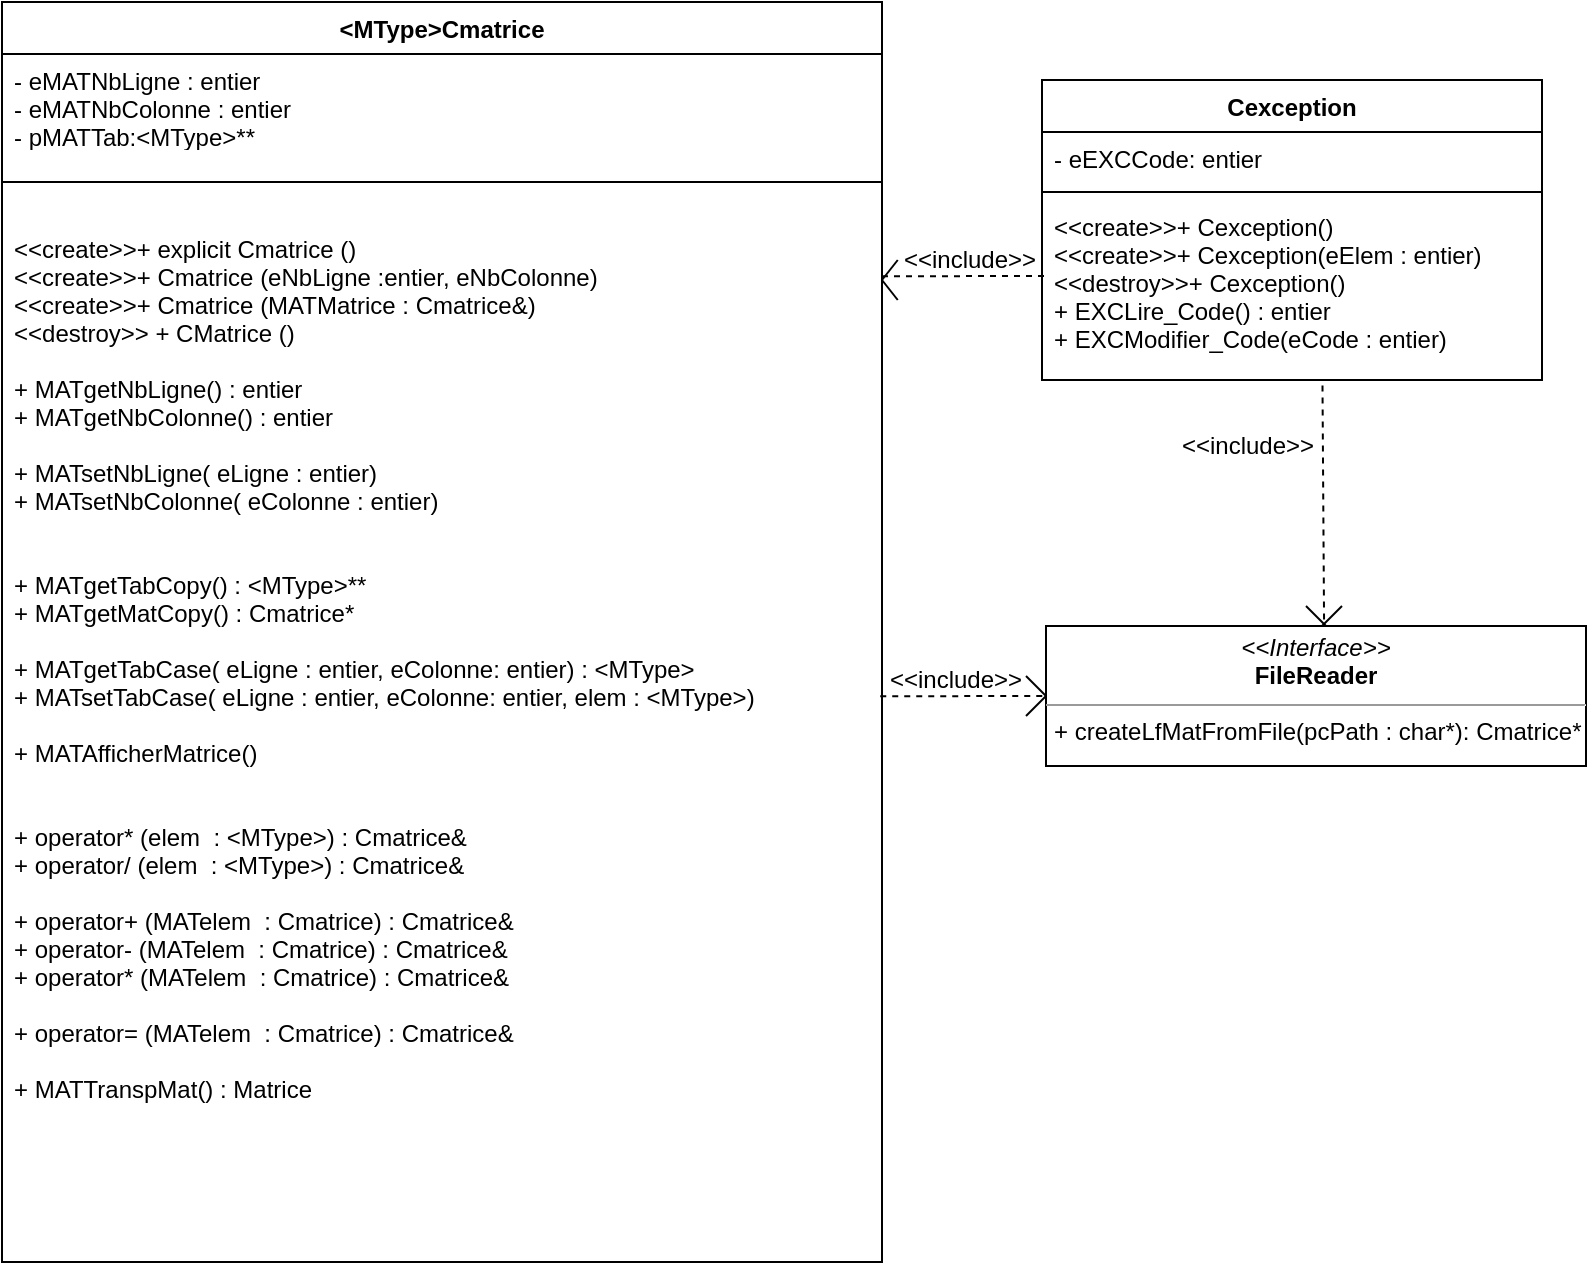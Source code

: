 <mxfile version="14.5.8" type="github">
  <diagram id="C5RBs43oDa-KdzZeNtuy" name="Page-1">
    <mxGraphModel dx="1185" dy="635" grid="1" gridSize="10" guides="1" tooltips="1" connect="1" arrows="1" fold="1" page="1" pageScale="1" pageWidth="827" pageHeight="1169" math="0" shadow="0">
      <root>
        <mxCell id="WIyWlLk6GJQsqaUBKTNV-0" />
        <mxCell id="WIyWlLk6GJQsqaUBKTNV-1" parent="WIyWlLk6GJQsqaUBKTNV-0" />
        <mxCell id="6j5N_eswq_ABTqLzLRng-0" value="&lt;MType&gt;Cmatrice" style="swimlane;fontStyle=1;align=center;verticalAlign=top;childLayout=stackLayout;horizontal=1;startSize=26;horizontalStack=0;resizeParent=1;resizeParentMax=0;resizeLast=0;collapsible=1;marginBottom=0;" parent="WIyWlLk6GJQsqaUBKTNV-1" vertex="1">
          <mxGeometry x="20" y="81" width="440" height="630" as="geometry" />
        </mxCell>
        <mxCell id="6j5N_eswq_ABTqLzLRng-1" value="- eMATNbLigne : entier&#xa;- eMATNbColonne : entier&#xa;- pMATTab:&lt;MType&gt;** &#xa;&#xa;" style="text;strokeColor=none;fillColor=none;align=left;verticalAlign=top;spacingLeft=4;spacingRight=4;overflow=hidden;rotatable=0;points=[[0,0.5],[1,0.5]];portConstraint=eastwest;" parent="6j5N_eswq_ABTqLzLRng-0" vertex="1">
          <mxGeometry y="26" width="440" height="44" as="geometry" />
        </mxCell>
        <mxCell id="6j5N_eswq_ABTqLzLRng-2" value="" style="line;strokeWidth=1;fillColor=none;align=left;verticalAlign=middle;spacingTop=-1;spacingLeft=3;spacingRight=3;rotatable=0;labelPosition=right;points=[];portConstraint=eastwest;" parent="6j5N_eswq_ABTqLzLRng-0" vertex="1">
          <mxGeometry y="70" width="440" height="40" as="geometry" />
        </mxCell>
        <mxCell id="6j5N_eswq_ABTqLzLRng-3" value="&lt;&lt;create&gt;&gt;+ explicit Cmatrice ()&#xa;&lt;&lt;create&gt;&gt;+ Cmatrice (eNbLigne :entier, eNbColonne)&#xa;&lt;&lt;create&gt;&gt;+ Cmatrice (MATMatrice : Cmatrice&amp;)&#xa;&lt;&lt;destroy&gt;&gt; + CMatrice ()&#xa;&#xa;+ MATgetNbLigne() : entier&#xa;+ MATgetNbColonne() : entier&#xa;&#xa;+ MATsetNbLigne( eLigne : entier)&#xa;+ MATsetNbColonne( eColonne : entier)&#xa;&#xa;&#xa;+ MATgetTabCopy() : &lt;MType&gt;**&#xa;+ MATgetMatCopy() : Cmatrice*&#xa;&#xa;+ MATgetTabCase( eLigne : entier, eColonne: entier) : &lt;MType&gt;&#xa;+ MATsetTabCase( eLigne : entier, eColonne: entier, elem : &lt;MType&gt;)&#xa;&#xa;+ MATAfficherMatrice()&#xa;&#xa;&#xa;+ operator* (elem  : &lt;MType&gt;) : Cmatrice&amp;&#xa;+ operator/ (elem  : &lt;MType&gt;) : Cmatrice&amp;&#xa;&#xa;+ operator+ (MATelem  : Cmatrice) : Cmatrice&amp;&#xa;+ operator- (MATelem  : Cmatrice) : Cmatrice&amp;&#xa;+ operator* (MATelem  : Cmatrice) : Cmatrice&amp;&#xa;&#xa;+ operator= (MATelem  : Cmatrice) : Cmatrice&amp;&#xa;&#xa;+ MATTranspMat() : Matrice&#xa;" style="text;strokeColor=none;fillColor=none;align=left;verticalAlign=top;spacingLeft=4;spacingRight=4;overflow=hidden;rotatable=0;points=[[0,0.5],[1,0.5]];portConstraint=eastwest;" parent="6j5N_eswq_ABTqLzLRng-0" vertex="1">
          <mxGeometry y="110" width="440" height="520" as="geometry" />
        </mxCell>
        <mxCell id="UPzAUhYSlvsAUSQlGG3C-1" value="Cexception" style="swimlane;fontStyle=1;align=center;verticalAlign=top;childLayout=stackLayout;horizontal=1;startSize=26;horizontalStack=0;resizeParent=1;resizeParentMax=0;resizeLast=0;collapsible=1;marginBottom=0;" parent="WIyWlLk6GJQsqaUBKTNV-1" vertex="1">
          <mxGeometry x="540" y="120" width="250" height="150" as="geometry" />
        </mxCell>
        <mxCell id="UPzAUhYSlvsAUSQlGG3C-2" value="- eEXCCode: entier" style="text;strokeColor=none;fillColor=none;align=left;verticalAlign=top;spacingLeft=4;spacingRight=4;overflow=hidden;rotatable=0;points=[[0,0.5],[1,0.5]];portConstraint=eastwest;" parent="UPzAUhYSlvsAUSQlGG3C-1" vertex="1">
          <mxGeometry y="26" width="250" height="26" as="geometry" />
        </mxCell>
        <mxCell id="UPzAUhYSlvsAUSQlGG3C-3" value="" style="line;strokeWidth=1;fillColor=none;align=left;verticalAlign=middle;spacingTop=-1;spacingLeft=3;spacingRight=3;rotatable=0;labelPosition=right;points=[];portConstraint=eastwest;" parent="UPzAUhYSlvsAUSQlGG3C-1" vertex="1">
          <mxGeometry y="52" width="250" height="8" as="geometry" />
        </mxCell>
        <mxCell id="UPzAUhYSlvsAUSQlGG3C-4" value="&lt;&lt;create&gt;&gt;+ Cexception()&#xa;&lt;&lt;create&gt;&gt;+ Cexception(eElem : entier)&#xa;&lt;&lt;destroy&gt;&gt;+ Cexception()&#xa;+ EXCLire_Code() : entier&#xa;+ EXCModifier_Code(eCode : entier)" style="text;strokeColor=none;fillColor=none;align=left;verticalAlign=top;spacingLeft=4;spacingRight=4;overflow=hidden;rotatable=0;points=[[0,0.5],[1,0.5]];portConstraint=eastwest;" parent="UPzAUhYSlvsAUSQlGG3C-1" vertex="1">
          <mxGeometry y="60" width="250" height="90" as="geometry" />
        </mxCell>
        <mxCell id="UPzAUhYSlvsAUSQlGG3C-5" value="&lt;p style=&quot;margin: 0px ; margin-top: 4px ; text-align: center&quot;&gt;&lt;i&gt;&amp;lt;&amp;lt;Interface&amp;gt;&amp;gt;&lt;/i&gt;&lt;br&gt;&lt;b&gt;FileReader&lt;/b&gt;&lt;/p&gt;&lt;hr size=&quot;1&quot;&gt;&lt;p style=&quot;margin: 0px ; margin-left: 4px&quot;&gt;+ createLfMatFromFile(pcPath : char*): Cmatrice*&lt;br&gt;&lt;/p&gt;" style="verticalAlign=top;align=left;overflow=fill;fontSize=12;fontFamily=Helvetica;html=1;" parent="WIyWlLk6GJQsqaUBKTNV-1" vertex="1">
          <mxGeometry x="542" y="393" width="270" height="70" as="geometry" />
        </mxCell>
        <mxCell id="ByY3Xn8oR-e2KQi_GvKD-0" value="" style="endArrow=none;dashed=1;html=1;entryX=0;entryY=0.5;entryDx=0;entryDy=0;exitX=0.998;exitY=0.456;exitDx=0;exitDy=0;exitPerimeter=0;" edge="1" parent="WIyWlLk6GJQsqaUBKTNV-1" source="6j5N_eswq_ABTqLzLRng-3" target="UPzAUhYSlvsAUSQlGG3C-5">
          <mxGeometry width="50" height="50" relative="1" as="geometry">
            <mxPoint x="470" y="420" as="sourcePoint" />
            <mxPoint x="440" y="370" as="targetPoint" />
          </mxGeometry>
        </mxCell>
        <mxCell id="ByY3Xn8oR-e2KQi_GvKD-1" value="&amp;lt;&amp;lt;include&amp;gt;&amp;gt;" style="text;html=1;strokeColor=none;fillColor=none;align=center;verticalAlign=middle;whiteSpace=wrap;rounded=0;" vertex="1" parent="WIyWlLk6GJQsqaUBKTNV-1">
          <mxGeometry x="477" y="410" width="40" height="20" as="geometry" />
        </mxCell>
        <mxCell id="ByY3Xn8oR-e2KQi_GvKD-4" value="" style="endArrow=none;html=1;" edge="1" parent="WIyWlLk6GJQsqaUBKTNV-1">
          <mxGeometry width="50" height="50" relative="1" as="geometry">
            <mxPoint x="532" y="418" as="sourcePoint" />
            <mxPoint x="542" y="428" as="targetPoint" />
          </mxGeometry>
        </mxCell>
        <mxCell id="ByY3Xn8oR-e2KQi_GvKD-5" value="" style="endArrow=none;html=1;" edge="1" parent="WIyWlLk6GJQsqaUBKTNV-1">
          <mxGeometry width="50" height="50" relative="1" as="geometry">
            <mxPoint x="542" y="428" as="sourcePoint" />
            <mxPoint x="532" y="438" as="targetPoint" />
            <Array as="points" />
          </mxGeometry>
        </mxCell>
        <mxCell id="ByY3Xn8oR-e2KQi_GvKD-8" value="" style="endArrow=none;dashed=1;html=1;entryX=0;entryY=0.5;entryDx=0;entryDy=0;exitX=0.998;exitY=0.456;exitDx=0;exitDy=0;exitPerimeter=0;" edge="1" parent="WIyWlLk6GJQsqaUBKTNV-1">
          <mxGeometry width="50" height="50" relative="1" as="geometry">
            <mxPoint x="460.0" y="218.12" as="sourcePoint" />
            <mxPoint x="542.88" y="218" as="targetPoint" />
          </mxGeometry>
        </mxCell>
        <mxCell id="ByY3Xn8oR-e2KQi_GvKD-9" value="&amp;lt;&amp;lt;include&amp;gt;&amp;gt;" style="text;html=1;strokeColor=none;fillColor=none;align=center;verticalAlign=middle;whiteSpace=wrap;rounded=0;" vertex="1" parent="WIyWlLk6GJQsqaUBKTNV-1">
          <mxGeometry x="483.88" y="200" width="40" height="20" as="geometry" />
        </mxCell>
        <mxCell id="ByY3Xn8oR-e2KQi_GvKD-10" value="" style="endArrow=none;html=1;" edge="1" parent="WIyWlLk6GJQsqaUBKTNV-1">
          <mxGeometry width="50" height="50" relative="1" as="geometry">
            <mxPoint x="467.88" y="210" as="sourcePoint" />
            <mxPoint x="460" y="220" as="targetPoint" />
          </mxGeometry>
        </mxCell>
        <mxCell id="ByY3Xn8oR-e2KQi_GvKD-11" value="" style="endArrow=none;html=1;" edge="1" parent="WIyWlLk6GJQsqaUBKTNV-1">
          <mxGeometry width="50" height="50" relative="1" as="geometry">
            <mxPoint x="460" y="220" as="sourcePoint" />
            <mxPoint x="467.88" y="230" as="targetPoint" />
            <Array as="points" />
          </mxGeometry>
        </mxCell>
        <mxCell id="ByY3Xn8oR-e2KQi_GvKD-16" value="" style="endArrow=none;dashed=1;html=1;entryX=0.515;entryY=0;entryDx=0;entryDy=0;exitX=0.561;exitY=1.031;exitDx=0;exitDy=0;exitPerimeter=0;entryPerimeter=0;" edge="1" parent="WIyWlLk6GJQsqaUBKTNV-1" source="UPzAUhYSlvsAUSQlGG3C-4" target="UPzAUhYSlvsAUSQlGG3C-5">
          <mxGeometry width="50" height="50" relative="1" as="geometry">
            <mxPoint x="610.0" y="308.12" as="sourcePoint" />
            <mxPoint x="692.88" y="308" as="targetPoint" />
          </mxGeometry>
        </mxCell>
        <mxCell id="ByY3Xn8oR-e2KQi_GvKD-17" value="&amp;lt;&amp;lt;include&amp;gt;&amp;gt;" style="text;html=1;strokeColor=none;fillColor=none;align=center;verticalAlign=middle;whiteSpace=wrap;rounded=0;" vertex="1" parent="WIyWlLk6GJQsqaUBKTNV-1">
          <mxGeometry x="622.88" y="293" width="40" height="20" as="geometry" />
        </mxCell>
        <mxCell id="ByY3Xn8oR-e2KQi_GvKD-22" value="" style="endArrow=none;html=1;" edge="1" parent="WIyWlLk6GJQsqaUBKTNV-1">
          <mxGeometry width="50" height="50" relative="1" as="geometry">
            <mxPoint x="672" y="383" as="sourcePoint" />
            <mxPoint x="682" y="393" as="targetPoint" />
          </mxGeometry>
        </mxCell>
        <mxCell id="ByY3Xn8oR-e2KQi_GvKD-23" value="" style="endArrow=none;html=1;" edge="1" parent="WIyWlLk6GJQsqaUBKTNV-1">
          <mxGeometry width="50" height="50" relative="1" as="geometry">
            <mxPoint x="690" y="383" as="sourcePoint" />
            <mxPoint x="680" y="393" as="targetPoint" />
            <Array as="points" />
          </mxGeometry>
        </mxCell>
      </root>
    </mxGraphModel>
  </diagram>
</mxfile>
